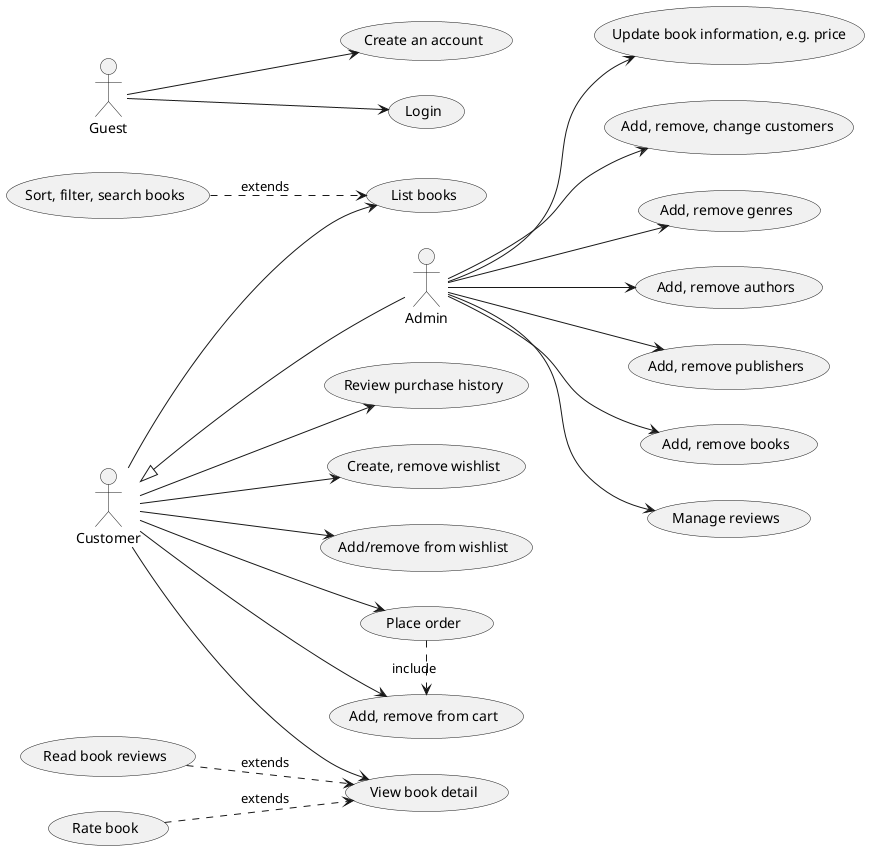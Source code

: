 ﻿@startuml
left to right direction

:Customer: as Customer
:Admin: as Admin
:Guest: as Guest

Guest --> (Create an account)
Guest --> (Login)
 
(List books) as (List)
(Sort, filter, search books) as (Search)
(View book detail) as (View)
(Read book reviews) as (ViewReviews)
(Add, remove from cart) as (Cart)
(Place order) as (Order)
(Review purchase history) as (History)
(Create, remove wishlist) as (Wishlist)
(Add/remove from wishlist) as (AddWishlist)
(Rate book) as (Rate)
(Update book information, e.g. price) as (ChangePrice)
(Add, remove, change customers) as (ManageCustomer)
(Add, remove genres) as (ManageGenre)
(Add, remove authors) as (ManageAuthor)
(Add, remove publishers) as (ManagePublisher)
(Add, remove books) as (ManageBook)
(Manage reviews) as (ManageReview)

Search ..> List :extends
ViewReviews ..> View :extends
Rate ..> View :extends
Order .> Cart :include

Customer --> (List)
Customer --> (View)

Customer --> (Cart)
Customer --> (Order)
Customer --> (History)
Customer --> (Wishlist)
Customer --> (AddWishlist)

Admin --> (ChangePrice)
Admin --> (ManageCustomer)
Admin --> (ManageGenre)
Admin --> (ManageAuthor)
Admin --> (ManagePublisher)
Admin --> (ManageBook)
Admin --> (ManageReview)



Customer <|-- Admin
@enduml